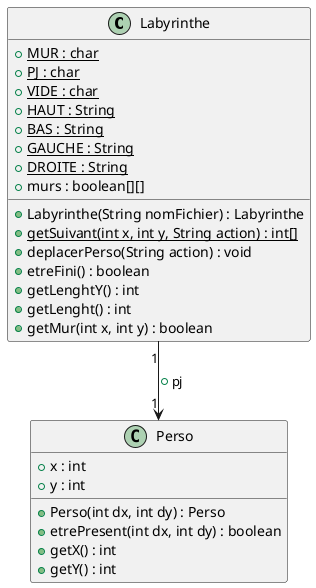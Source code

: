 @startuml

class Labyrinthe{
    {static} +MUR : char
    {static} +PJ : char
    {static} +VIDE : char
    {static} +HAUT : String
    {static} +BAS : String
    {static} +GAUCHE : String
    {static} +DROITE : String
    +murs : boolean[][]

    +Labyrinthe(String nomFichier) : Labyrinthe
    {static}+getSuivant(int x, int y, String action) : int[]
    +deplacerPerso(String action) : void
    +etreFini() : boolean
    +getLenghtY() : int
    +getLenght() : int
    +getMur(int x, int y) : boolean


}
class Perso {
    +x : int
    +y : int
    +Perso(int dx, int dy) : Perso
    +etrePresent(int dx, int dy) : boolean
    +getX() : int
    +getY() : int
}

Labyrinthe "1"-->"1" Perso : +pj


@enduml
